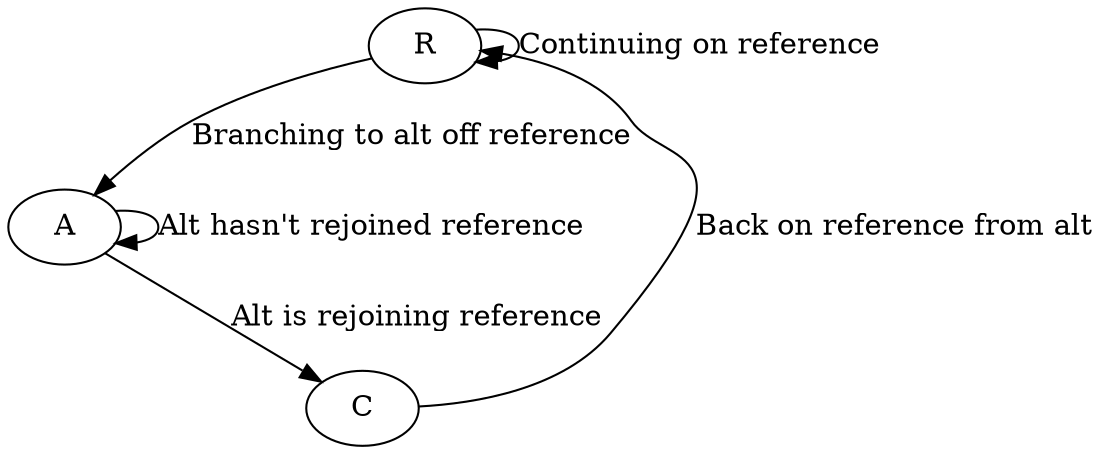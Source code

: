 digraph fsm {
  R -> R [label = "Continuing on reference"];
  R -> A [label = "Branching to alt off reference"];
  A -> A [label = "Alt hasn't rejoined reference"];
  A -> C [label = "Alt is rejoining reference"];
  C -> R [label = "Back on reference from alt"];
}